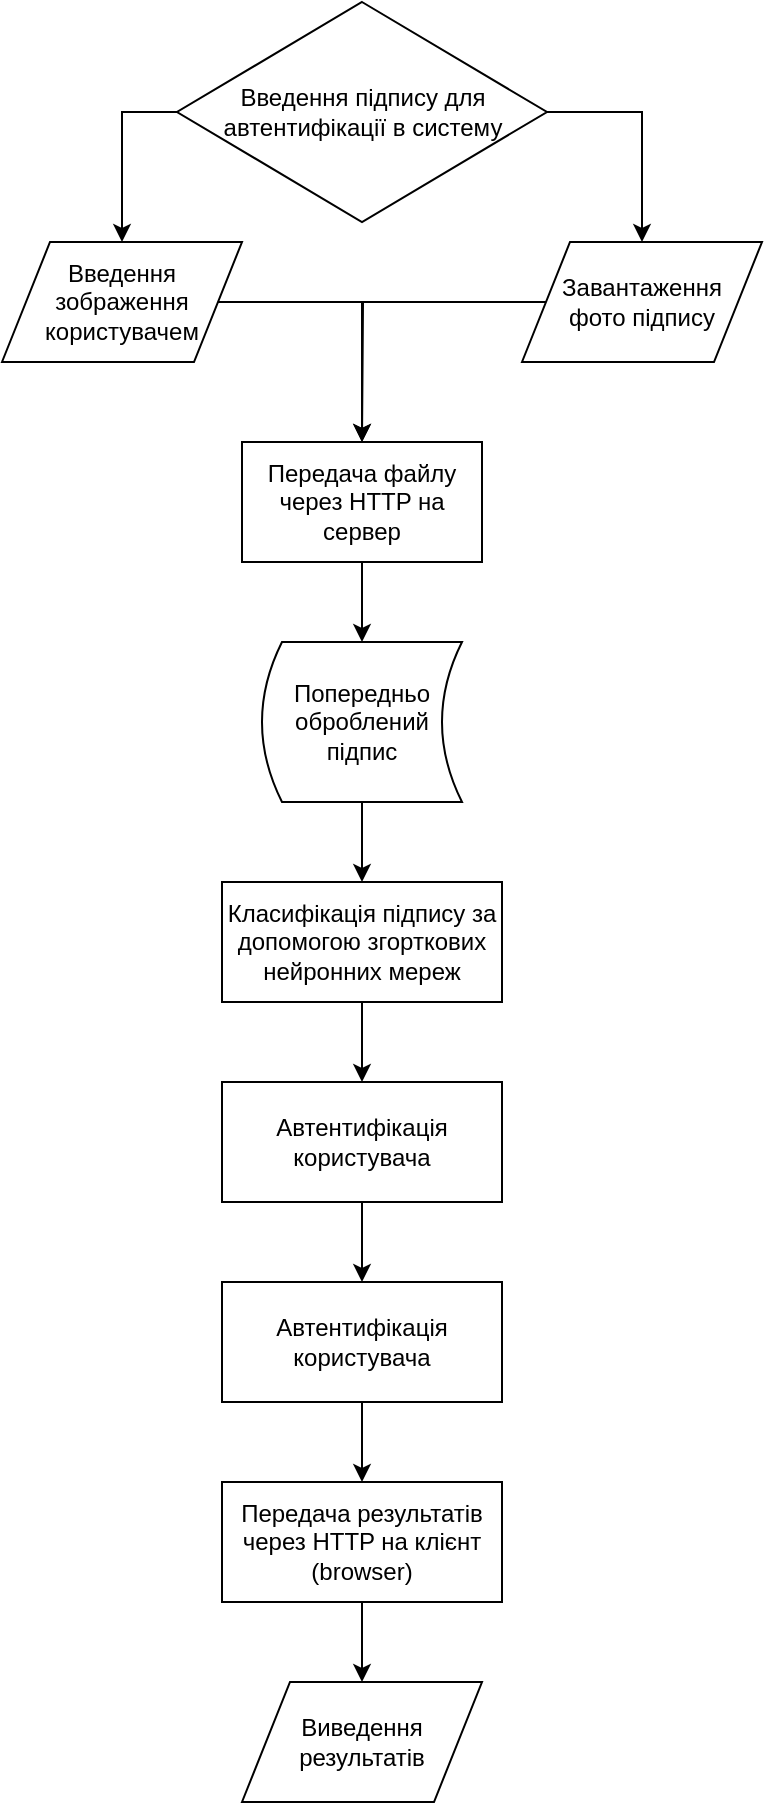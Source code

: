 <mxfile version="12.2.9" type="github" pages="1">
  <diagram id="zkXn4RVuS-L6H37CngDO" name="Page-1">
    <mxGraphModel dx="931" dy="623" grid="1" gridSize="10" guides="1" tooltips="1" connect="1" arrows="1" fold="1" page="1" pageScale="1" pageWidth="827" pageHeight="1169" math="0" shadow="0">
      <root>
        <mxCell id="0"/>
        <mxCell id="1" parent="0"/>
        <mxCell id="jc2Q8qop1ivfg6fNYz0a-20" style="edgeStyle=orthogonalEdgeStyle;rounded=0;orthogonalLoop=1;jettySize=auto;html=1;exitX=1;exitY=0.5;exitDx=0;exitDy=0;" edge="1" parent="1" source="jc2Q8qop1ivfg6fNYz0a-1">
          <mxGeometry relative="1" as="geometry">
            <mxPoint x="370" y="260" as="targetPoint"/>
          </mxGeometry>
        </mxCell>
        <mxCell id="jc2Q8qop1ivfg6fNYz0a-1" value="Введення зображення користувачем" style="shape=parallelogram;perimeter=parallelogramPerimeter;whiteSpace=wrap;html=1;" vertex="1" parent="1">
          <mxGeometry x="190" y="160" width="120" height="60" as="geometry"/>
        </mxCell>
        <mxCell id="jc2Q8qop1ivfg6fNYz0a-19" style="edgeStyle=orthogonalEdgeStyle;rounded=0;orthogonalLoop=1;jettySize=auto;html=1;exitX=0;exitY=0.5;exitDx=0;exitDy=0;entryX=0.5;entryY=0;entryDx=0;entryDy=0;" edge="1" parent="1" source="jc2Q8qop1ivfg6fNYz0a-2" target="jc2Q8qop1ivfg6fNYz0a-5">
          <mxGeometry relative="1" as="geometry"/>
        </mxCell>
        <mxCell id="jc2Q8qop1ivfg6fNYz0a-2" value="Завантаження&lt;br&gt;фото підпису" style="shape=parallelogram;perimeter=parallelogramPerimeter;whiteSpace=wrap;html=1;" vertex="1" parent="1">
          <mxGeometry x="450" y="160" width="120" height="60" as="geometry"/>
        </mxCell>
        <mxCell id="jc2Q8qop1ivfg6fNYz0a-18" style="edgeStyle=orthogonalEdgeStyle;rounded=0;orthogonalLoop=1;jettySize=auto;html=1;exitX=0.5;exitY=1;exitDx=0;exitDy=0;entryX=0.5;entryY=0;entryDx=0;entryDy=0;" edge="1" parent="1" source="jc2Q8qop1ivfg6fNYz0a-3" target="jc2Q8qop1ivfg6fNYz0a-6">
          <mxGeometry relative="1" as="geometry"/>
        </mxCell>
        <mxCell id="jc2Q8qop1ivfg6fNYz0a-3" value="Попередньо оброблений підпис" style="shape=dataStorage;whiteSpace=wrap;html=1;" vertex="1" parent="1">
          <mxGeometry x="320" y="360" width="100" height="80" as="geometry"/>
        </mxCell>
        <mxCell id="jc2Q8qop1ivfg6fNYz0a-17" style="edgeStyle=orthogonalEdgeStyle;rounded=0;orthogonalLoop=1;jettySize=auto;html=1;exitX=0.5;exitY=1;exitDx=0;exitDy=0;entryX=0.5;entryY=0;entryDx=0;entryDy=0;" edge="1" parent="1" source="jc2Q8qop1ivfg6fNYz0a-5" target="jc2Q8qop1ivfg6fNYz0a-3">
          <mxGeometry relative="1" as="geometry"/>
        </mxCell>
        <mxCell id="jc2Q8qop1ivfg6fNYz0a-5" value="Передача файлу через HTTP на сервер" style="rounded=0;whiteSpace=wrap;html=1;" vertex="1" parent="1">
          <mxGeometry x="310" y="260" width="120" height="60" as="geometry"/>
        </mxCell>
        <mxCell id="jc2Q8qop1ivfg6fNYz0a-8" value="" style="edgeStyle=orthogonalEdgeStyle;rounded=0;orthogonalLoop=1;jettySize=auto;html=1;" edge="1" parent="1" source="jc2Q8qop1ivfg6fNYz0a-6" target="jc2Q8qop1ivfg6fNYz0a-7">
          <mxGeometry relative="1" as="geometry"/>
        </mxCell>
        <mxCell id="jc2Q8qop1ivfg6fNYz0a-6" value="Класифікація підпису за допомогою згорткових нейронних мереж" style="rounded=0;whiteSpace=wrap;html=1;" vertex="1" parent="1">
          <mxGeometry x="300" y="480" width="140" height="60" as="geometry"/>
        </mxCell>
        <mxCell id="jc2Q8qop1ivfg6fNYz0a-11" value="" style="edgeStyle=orthogonalEdgeStyle;rounded=0;orthogonalLoop=1;jettySize=auto;html=1;" edge="1" parent="1" source="jc2Q8qop1ivfg6fNYz0a-7" target="jc2Q8qop1ivfg6fNYz0a-10">
          <mxGeometry relative="1" as="geometry"/>
        </mxCell>
        <mxCell id="jc2Q8qop1ivfg6fNYz0a-7" value="Автентифікація користувача" style="rounded=0;whiteSpace=wrap;html=1;" vertex="1" parent="1">
          <mxGeometry x="300" y="580" width="140" height="60" as="geometry"/>
        </mxCell>
        <mxCell id="jc2Q8qop1ivfg6fNYz0a-24" value="" style="edgeStyle=orthogonalEdgeStyle;rounded=0;orthogonalLoop=1;jettySize=auto;html=1;" edge="1" parent="1" source="jc2Q8qop1ivfg6fNYz0a-10" target="jc2Q8qop1ivfg6fNYz0a-23">
          <mxGeometry relative="1" as="geometry"/>
        </mxCell>
        <mxCell id="jc2Q8qop1ivfg6fNYz0a-10" value="Автентифікація користувача" style="rounded=0;whiteSpace=wrap;html=1;" vertex="1" parent="1">
          <mxGeometry x="300" y="680" width="140" height="60" as="geometry"/>
        </mxCell>
        <mxCell id="jc2Q8qop1ivfg6fNYz0a-25" style="edgeStyle=orthogonalEdgeStyle;rounded=0;orthogonalLoop=1;jettySize=auto;html=1;exitX=0.5;exitY=1;exitDx=0;exitDy=0;entryX=0.5;entryY=0;entryDx=0;entryDy=0;" edge="1" parent="1" source="jc2Q8qop1ivfg6fNYz0a-23" target="jc2Q8qop1ivfg6fNYz0a-12">
          <mxGeometry relative="1" as="geometry"/>
        </mxCell>
        <mxCell id="jc2Q8qop1ivfg6fNYz0a-23" value="Передача результатів через HTTP на клієнт (browser)" style="rounded=0;whiteSpace=wrap;html=1;" vertex="1" parent="1">
          <mxGeometry x="300" y="780" width="140" height="60" as="geometry"/>
        </mxCell>
        <mxCell id="jc2Q8qop1ivfg6fNYz0a-12" value="Виведення результатів" style="shape=parallelogram;perimeter=parallelogramPerimeter;whiteSpace=wrap;html=1;" vertex="1" parent="1">
          <mxGeometry x="310" y="880" width="120" height="60" as="geometry"/>
        </mxCell>
        <mxCell id="jc2Q8qop1ivfg6fNYz0a-21" style="edgeStyle=orthogonalEdgeStyle;rounded=0;orthogonalLoop=1;jettySize=auto;html=1;exitX=1;exitY=0.5;exitDx=0;exitDy=0;entryX=0.5;entryY=0;entryDx=0;entryDy=0;" edge="1" parent="1" source="jc2Q8qop1ivfg6fNYz0a-15" target="jc2Q8qop1ivfg6fNYz0a-2">
          <mxGeometry relative="1" as="geometry"/>
        </mxCell>
        <mxCell id="jc2Q8qop1ivfg6fNYz0a-22" style="edgeStyle=orthogonalEdgeStyle;rounded=0;orthogonalLoop=1;jettySize=auto;html=1;exitX=0;exitY=0.5;exitDx=0;exitDy=0;entryX=0.5;entryY=0;entryDx=0;entryDy=0;" edge="1" parent="1" source="jc2Q8qop1ivfg6fNYz0a-15" target="jc2Q8qop1ivfg6fNYz0a-1">
          <mxGeometry relative="1" as="geometry"/>
        </mxCell>
        <mxCell id="jc2Q8qop1ivfg6fNYz0a-15" value="Введення підпису для автентифікації в систему" style="rhombus;whiteSpace=wrap;html=1;" vertex="1" parent="1">
          <mxGeometry x="277.5" y="40" width="185" height="110" as="geometry"/>
        </mxCell>
      </root>
    </mxGraphModel>
  </diagram>
</mxfile>

